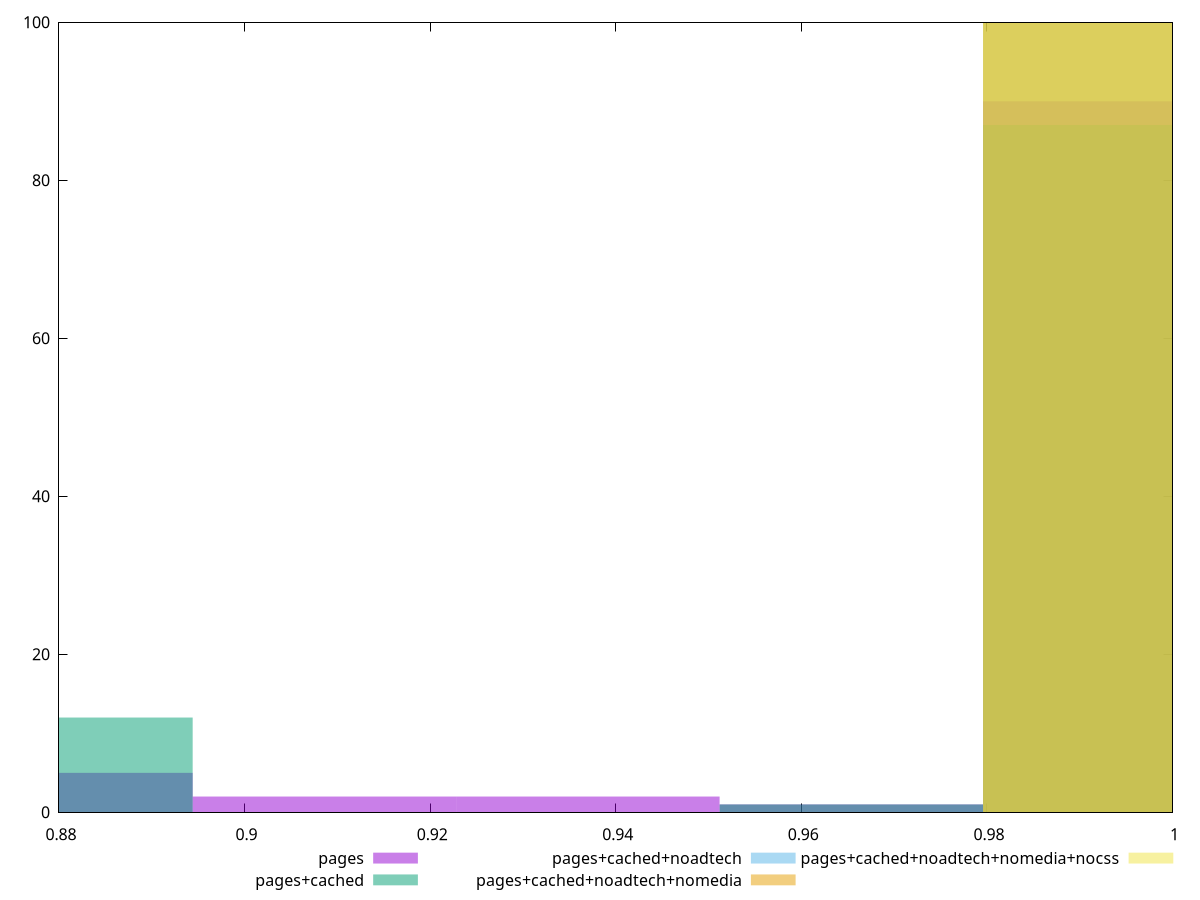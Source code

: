 reset

$pages <<EOF
0.9937829618813327 90
0.8802077662377519 5
0.9369953640595423 2
0.9086015651486471 2
0.9653891629704375 1
EOF

$pagesCached <<EOF
0.9937829618813327 87
0.8802077662377519 12
0.9653891629704375 1
EOF

$pagesCachedNoadtech <<EOF
0.9937829618813327 100
EOF

$pagesCachedNoadtechNomedia <<EOF
0.9937829618813327 100
EOF

$pagesCachedNoadtechNomediaNocss <<EOF
0.9937829618813327 100
EOF

set key outside below
set boxwidth 0.02839379891089522
set xrange [0.88:1]
set yrange [0:100]
set trange [0:100]
set style fill transparent solid 0.5 noborder
set terminal svg size 640, 530 enhanced background rgb 'white'
set output "report_00019_2021-02-10T18-14-37.922Z//unminified-css/comparison/histogram/all_score.svg"

plot $pages title "pages" with boxes, \
     $pagesCached title "pages+cached" with boxes, \
     $pagesCachedNoadtech title "pages+cached+noadtech" with boxes, \
     $pagesCachedNoadtechNomedia title "pages+cached+noadtech+nomedia" with boxes, \
     $pagesCachedNoadtechNomediaNocss title "pages+cached+noadtech+nomedia+nocss" with boxes

reset
